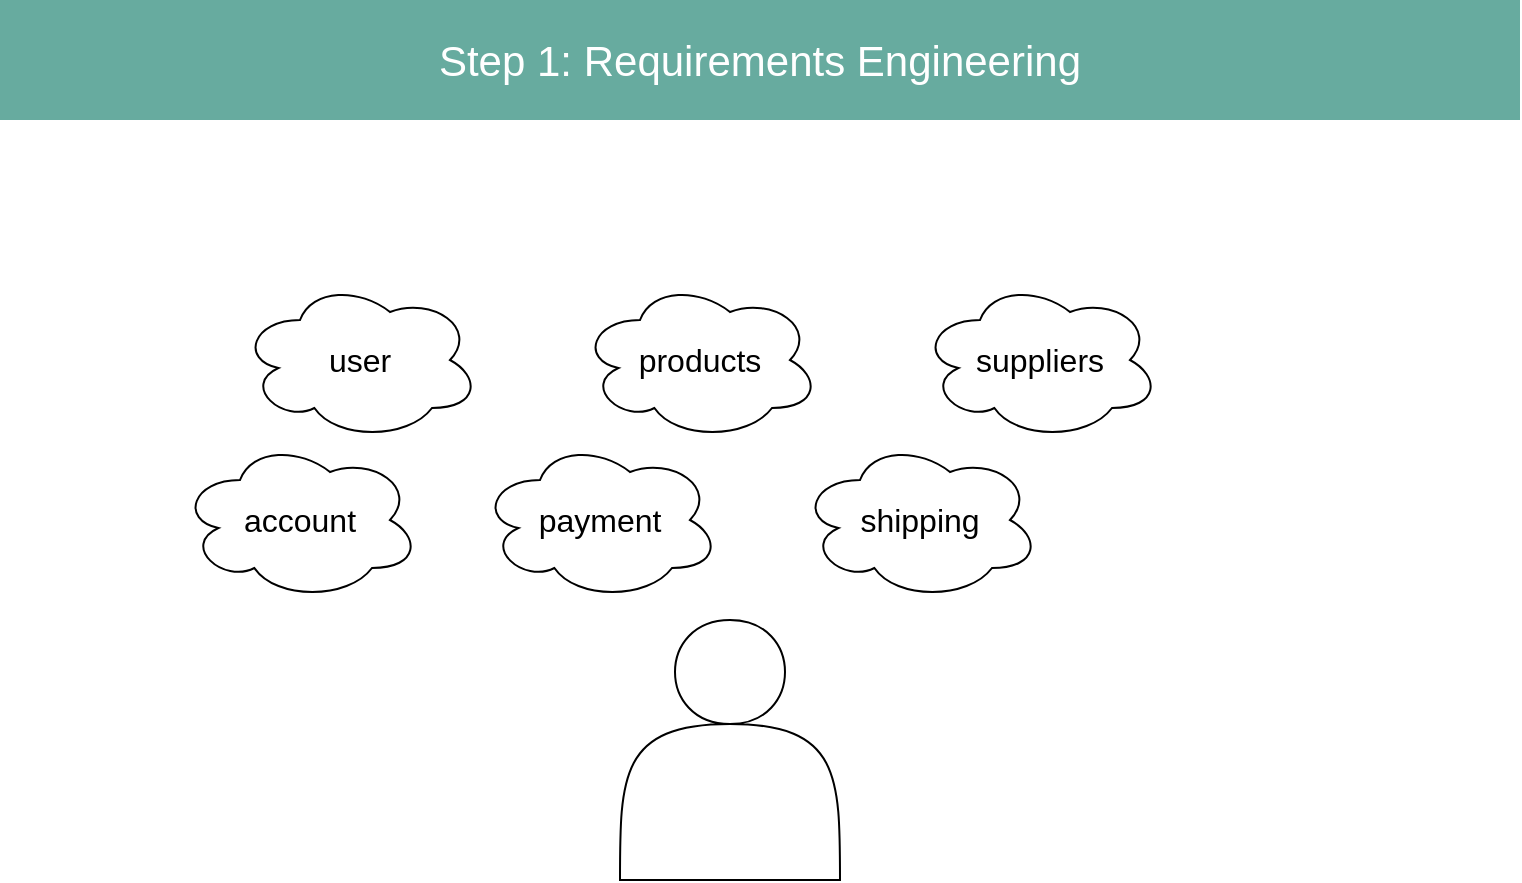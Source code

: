 <mxfile version="14.6.0" type="github">
  <diagram id="PnPeg7tA5tx20dT9B7Yd" name="Page-1">
    <mxGraphModel dx="1422" dy="762" grid="1" gridSize="10" guides="1" tooltips="1" connect="1" arrows="1" fold="1" page="1" pageScale="1" pageWidth="827" pageHeight="1169" math="0" shadow="0">
      <root>
        <mxCell id="0" />
        <mxCell id="1" parent="0" />
        <mxCell id="HsdS4_akaEj0isNQwl-u-1" value="" style="shape=actor;whiteSpace=wrap;html=1;" vertex="1" parent="1">
          <mxGeometry x="350" y="350" width="110" height="130" as="geometry" />
        </mxCell>
        <mxCell id="HsdS4_akaEj0isNQwl-u-2" value="user" style="ellipse;shape=cloud;whiteSpace=wrap;html=1;fontSize=16;" vertex="1" parent="1">
          <mxGeometry x="160" y="180" width="120" height="80" as="geometry" />
        </mxCell>
        <mxCell id="HsdS4_akaEj0isNQwl-u-3" value="products" style="ellipse;shape=cloud;whiteSpace=wrap;html=1;fontSize=16;" vertex="1" parent="1">
          <mxGeometry x="330" y="180" width="120" height="80" as="geometry" />
        </mxCell>
        <mxCell id="HsdS4_akaEj0isNQwl-u-4" value="suppliers" style="ellipse;shape=cloud;whiteSpace=wrap;html=1;fontSize=16;" vertex="1" parent="1">
          <mxGeometry x="500" y="180" width="120" height="80" as="geometry" />
        </mxCell>
        <mxCell id="HsdS4_akaEj0isNQwl-u-5" value="" style="rounded=0;whiteSpace=wrap;html=1;labelBackgroundColor=#009999;labelBorderColor=#000000;strokeColor=none;fillColor=#67AB9F;" vertex="1" parent="1">
          <mxGeometry x="40" y="40" width="760" height="60" as="geometry" />
        </mxCell>
        <mxCell id="HsdS4_akaEj0isNQwl-u-6" value="&lt;font style=&quot;font-size: 21px&quot;&gt;Step 1: Requirements&amp;nbsp;&lt;/font&gt;&lt;span style=&quot;font-size: 21px&quot;&gt;Engineering&lt;/span&gt;" style="text;html=1;strokeColor=none;fillColor=none;align=center;verticalAlign=middle;whiteSpace=wrap;rounded=0;labelBackgroundColor=none;fontColor=#FFFFFF;" vertex="1" parent="1">
          <mxGeometry x="60" y="60" width="720" height="20" as="geometry" />
        </mxCell>
        <mxCell id="HsdS4_akaEj0isNQwl-u-7" value="shipping" style="ellipse;shape=cloud;whiteSpace=wrap;html=1;fontSize=16;" vertex="1" parent="1">
          <mxGeometry x="440" y="260" width="120" height="80" as="geometry" />
        </mxCell>
        <mxCell id="HsdS4_akaEj0isNQwl-u-8" value="account" style="ellipse;shape=cloud;whiteSpace=wrap;html=1;fontSize=16;" vertex="1" parent="1">
          <mxGeometry x="130" y="260" width="120" height="80" as="geometry" />
        </mxCell>
        <mxCell id="HsdS4_akaEj0isNQwl-u-9" value="payment" style="ellipse;shape=cloud;whiteSpace=wrap;html=1;fontSize=16;" vertex="1" parent="1">
          <mxGeometry x="280" y="260" width="120" height="80" as="geometry" />
        </mxCell>
      </root>
    </mxGraphModel>
  </diagram>
</mxfile>
